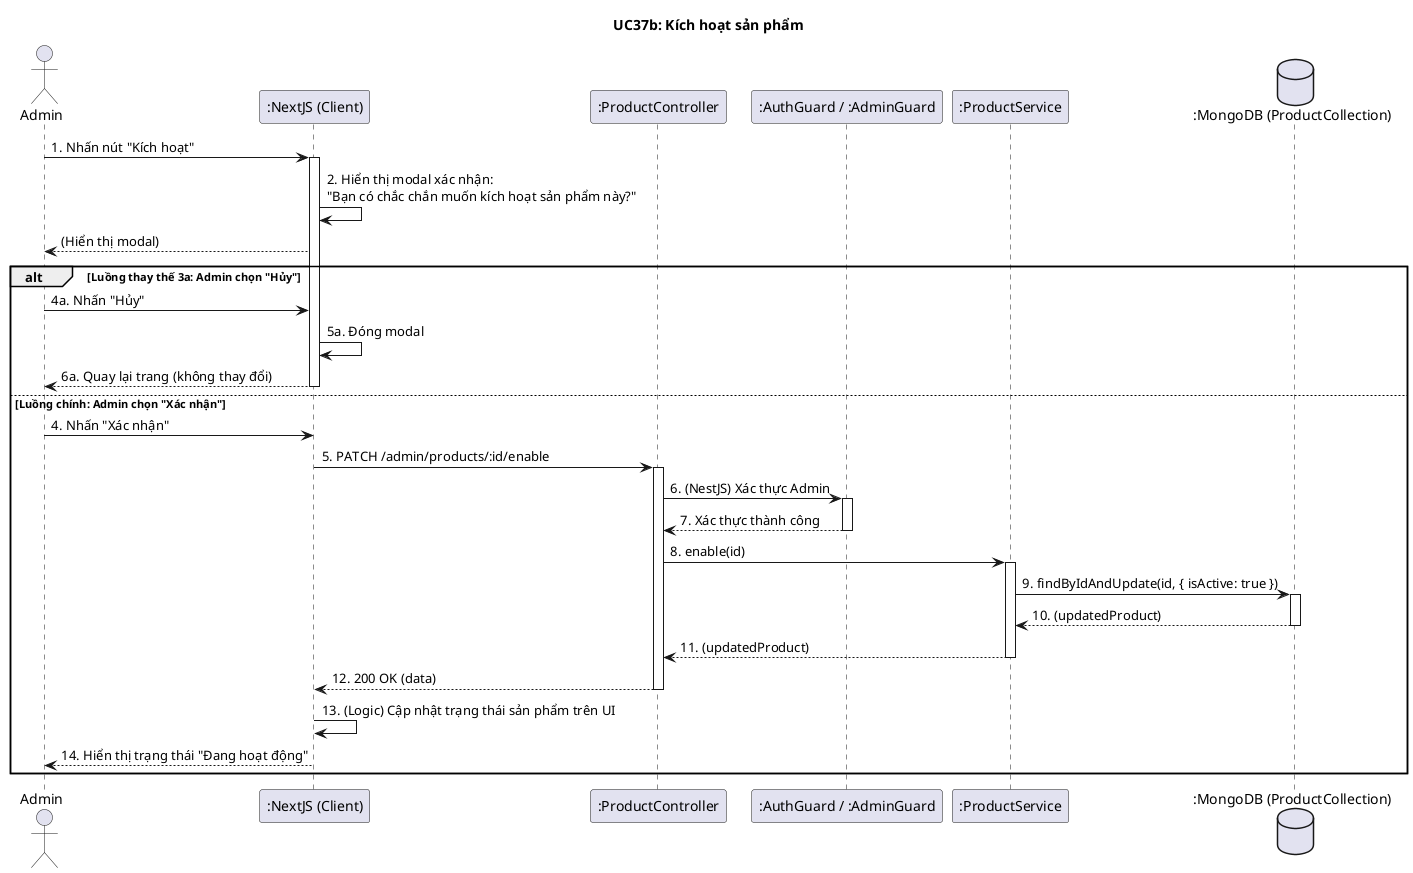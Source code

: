@startuml
title UC37b: Kích hoạt sản phẩm

actor Admin
participant ":NextJS (Client)" as Client
participant ":ProductController" as Controller
participant ":AuthGuard / :AdminGuard" as Guards
participant ":ProductService" as Service
database ":MongoDB (ProductCollection)" as DB

Admin -> Client: 1. Nhấn nút "Kích hoạt"
activate Client

Client -> Client: 2. Hiển thị modal xác nhận:\n"Bạn có chắc chắn muốn kích hoạt sản phẩm này?"
Client --> Admin: (Hiển thị modal)

alt Luồng thay thế 3a: Admin chọn "Hủy"
    Admin -> Client: 4a. Nhấn "Hủy"
    Client -> Client: 5a. Đóng modal
    Client --> Admin: 6a. Quay lại trang (không thay đổi)
    deactivate Client
else Luồng chính: Admin chọn "Xác nhận"
    Admin -> Client: 4. Nhấn "Xác nhận"
    Client -> Controller: 5. PATCH /admin/products/:id/enable
    activate Controller

    Controller -> Guards: 6. (NestJS) Xác thực Admin
    activate Guards
    Guards --> Controller: 7. Xác thực thành công
    deactivate Guards

    Controller -> Service: 8. enable(id)
    activate Service
    Service -> DB: 9. findByIdAndUpdate(id, { isActive: true })
    activate DB
    DB --> Service: 10. (updatedProduct)
    deactivate DB

    Service --> Controller: 11. (updatedProduct)
    deactivate Service
    Controller --> Client: 12. 200 OK (data)
    deactivate Controller

    Client -> Client: 13. (Logic) Cập nhật trạng thái sản phẩm trên UI
    Client --> Admin: 14. Hiển thị trạng thái "Đang hoạt động"
    deactivate Client
end
@enduml
